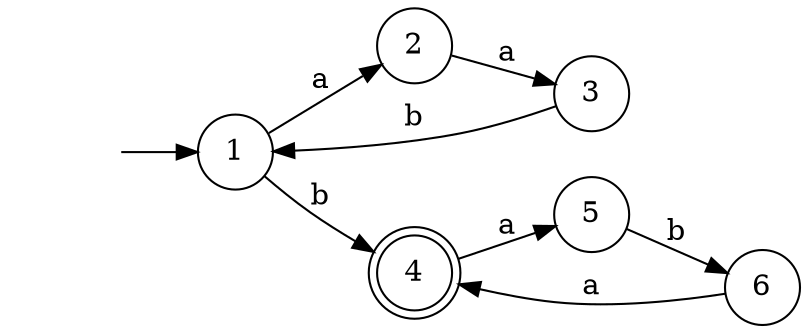 digraph {
  rankdir=LR;
  node [shape = none, label=""]; 0;
  node [shape = circle, label="1"]; 1;
  node [shape = circle, label="2"]; 2;
  node [shape = circle, label="3"]; 3;
  node [shape = doublecircle, label="4"]; 4;
  node [shape = circle, label="5"]; 5;
  node [shape = circle, label="6"]; 6;
  0 -> 1 [label=""]
  1 -> 2 [label = "a"];
  2 -> 3 [label = "a"];
  3 -> 1 [label = "b"];
  1 -> 4 [label = "b"];
  4 -> 5 [label = "a"];
  5 -> 6 [label = "b"];
  6 -> 4 [label = "a"];
}
